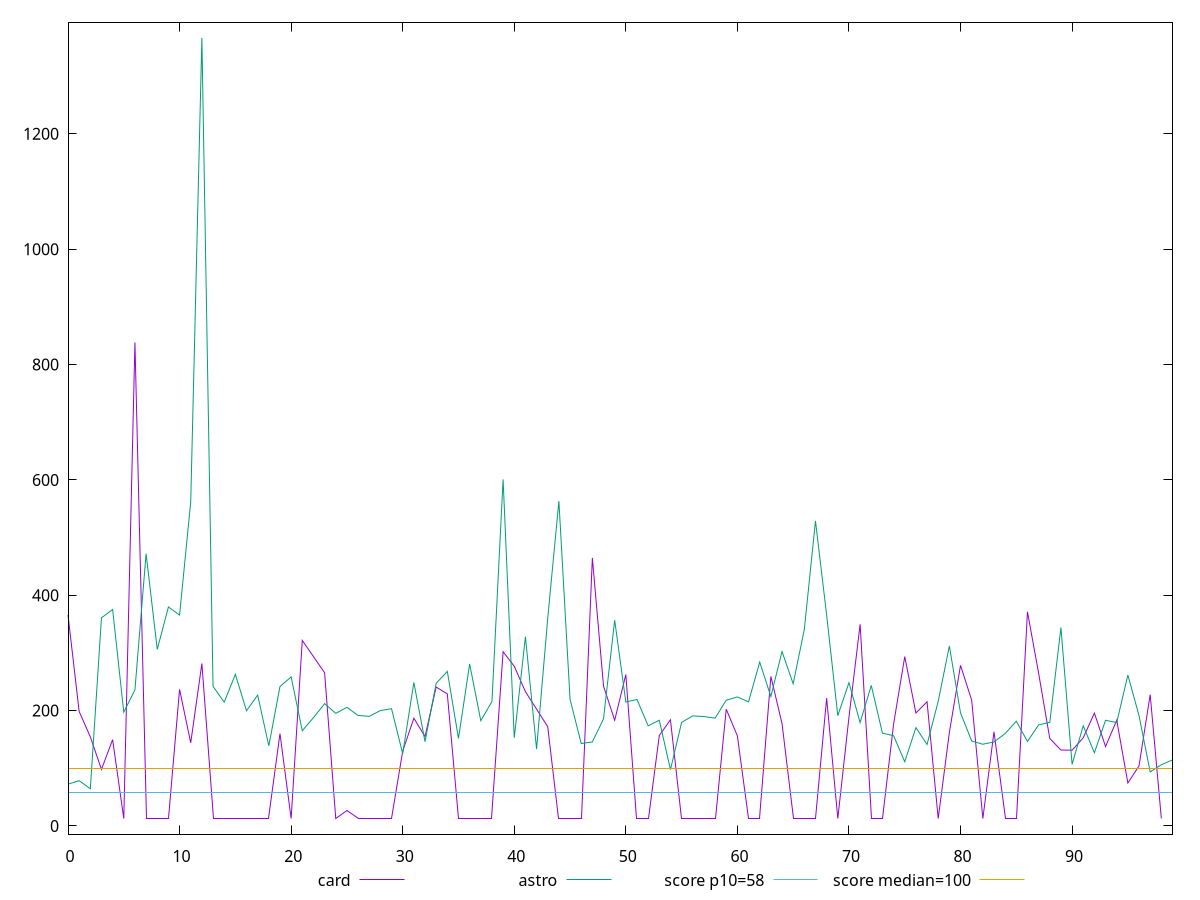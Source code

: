 reset

$card <<EOF
0 365.6
1 198.4
2 154.4
3 98
4 149.6
5 12.8
6 838.4000000000015
7 12.8
8 12.8
9 12.8
10 236.8
11 144
12 281.6
13 12.8
14 12.8
15 12.8
16 12.8
17 12.8
18 12.8
19 160
20 12.8
21 321.6
22 293.5999999999993
23 265.6
24 12.8
25 26.666666666666664
26 12.8
27 12.8
28 12.8
29 12.8
30 129.6
31 186.8
32 154.8
33 240.8
34 228.8
35 12.8
36 12.8
37 12.8
38 12.8
39 302
40 276.8
41 232.8
42 202.4
43 172
44 12.8
45 12.8
46 12.8
47 464.8
48 242.4
49 183.20000000000002
50 262.40000000000003
51 12.8
52 12.8
53 156.8
54 184
55 12.8
56 12.8
57 12.8
58 12.8
59 202.4
60 156
61 12.8
62 12.8
63 259.2
64 177.60000000000002
65 12.8
66 12.8
67 12.8
68 221.60000000000002
69 12.8
70 188.4
71 349.6
72 12.8
73 12.8
74 176.4
75 293.6
76 195.73333333333335
77 215.20000000000002
78 12.8
79 162
80 278.40000000000003
81 218
82 12.8
83 163.20000000000002
84 12.8
85 12.8
86 371.20000000000005
87 264.8
88 151.6
89 131.6
90 131.20000000000002
91 152.8
92 195.60000000000002
93 137.6
94 183.20000000000002
95 74.4
96 104
97 227.60000000000002
98 12.8
EOF

$astro <<EOF
0 72.4
1 78.40000000000038
2 64.4
3 360.80000000000075
4 375.20000000000005
5 197.20000000000002
6 236
7 472
8 306.00000000000034
9 379.60000000000036
10 365.6
11 561.6
12 1366.3999999999994
13 242
14 214.4
15 262.8
16 199.73333333333335
17 226.8
18 138.8
19 241.60000000000002
20 258.40000000000003
21 165.0666666666667
22 187.59999999999965
23 212
24 195.20000000000002
25 205.60000000000002
26 191.60000000000002
27 190
28 200
29 203.20000000000002
30 125.2
31 248.8
32 146.00000000000037
33 247.20000000000002
34 268
35 151.6
36 280.8
37 182.4
38 215.60000000000002
39 600.8000000000001
40 152.8
41 328
42 133.20000000000002
43 360
44 563.2
45 219.60000000000002
46 142.80000000000035
47 145.59999999999962
48 185.60000000000002
49 356.8
50 214.8
51 219.20000000000002
52 173.60000000000002
53 183.20000000000002
54 97.60000000000001
55 179.46666666666715
56 190.8
57 189.60000000000076
58 186.79999999999964
59 218
60 223.60000000000002
61 215.20000000000002
62 284
63 224.4
64 302.40000000000003
65 246.4
66 340.7999999999993
67 528.8000000000001
68 365.5999999999993
69 191.20000000000073
70 248.4
71 179.19999999999976
72 243.60000000000036
73 160.8
74 156.39999999999964
75 111.20000000000036
76 170.4
77 141.20000000000002
78 216
79 312
80 196.00000000000037
81 147.20000000000002
82 141.6
83 145.6
84 160
85 181.60000000000002
86 146.39999999999964
87 175.20000000000002
88 179.59999999999965
89 344
90 106.80000000000038
91 173.60000000000002
92 126.80000000000001
93 183.19999999999928
94 179.20000000000002
95 261.6
96 191.20000000000002
97 93.60000000000001
98 106.13333333333335
99 114.4
EOF

set key outside below
set xrange [0:99]
set yrange [-14.271999999999988:1393.4719999999993]
set trange [-14.271999999999988:1393.4719999999993]
set terminal svg size 640, 520 enhanced background rgb 'white'
set output "reports/report_00027_2021-02-24T12-40-31.850Z/estimated-input-latency/comparison/line/2_vs_3.svg"

plot $card title "card" with line, \
     $astro title "astro" with line, \
     58 title "score p10=58", \
     100 title "score median=100"

reset
